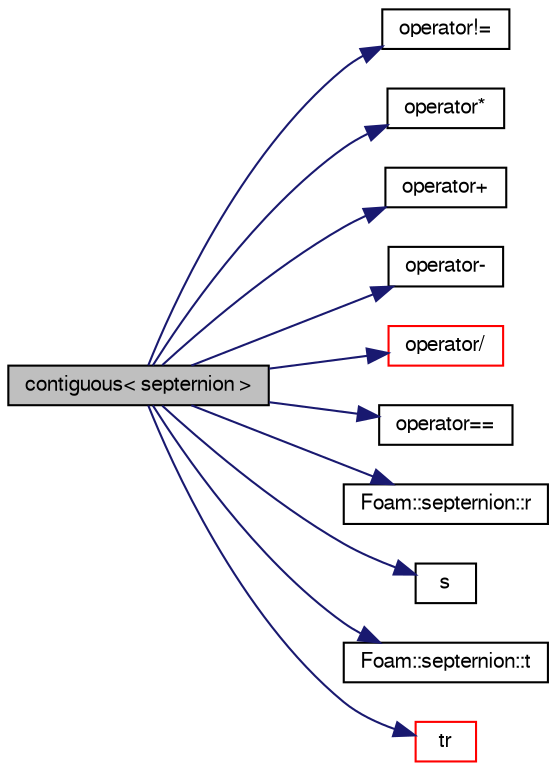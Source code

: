digraph "contiguous&lt; septernion &gt;"
{
  bgcolor="transparent";
  edge [fontname="FreeSans",fontsize="10",labelfontname="FreeSans",labelfontsize="10"];
  node [fontname="FreeSans",fontsize="10",shape=record];
  rankdir="LR";
  Node124916 [label="contiguous\< septernion \>",height=0.2,width=0.4,color="black", fillcolor="grey75", style="filled", fontcolor="black"];
  Node124916 -> Node124917 [color="midnightblue",fontsize="10",style="solid",fontname="FreeSans"];
  Node124917 [label="operator!=",height=0.2,width=0.4,color="black",URL="$a21124.html#a0a0b5e26315df48032957661a6fafb29"];
  Node124916 -> Node124918 [color="midnightblue",fontsize="10",style="solid",fontname="FreeSans"];
  Node124918 [label="operator*",height=0.2,width=0.4,color="black",URL="$a21124.html#a15867705e46b1bce7fac55b6fe080c76"];
  Node124916 -> Node124919 [color="midnightblue",fontsize="10",style="solid",fontname="FreeSans"];
  Node124919 [label="operator+",height=0.2,width=0.4,color="black",URL="$a21124.html#ac60b63d5110528516fcfeb0d8e3c43c6"];
  Node124916 -> Node124920 [color="midnightblue",fontsize="10",style="solid",fontname="FreeSans"];
  Node124920 [label="operator-",height=0.2,width=0.4,color="black",URL="$a21124.html#adf44d02f39ba0cd87c95b6dacb8e9ee4"];
  Node124916 -> Node124921 [color="midnightblue",fontsize="10",style="solid",fontname="FreeSans"];
  Node124921 [label="operator/",height=0.2,width=0.4,color="red",URL="$a21124.html#a769d1e35ce38298761b0a16d253cfd3b"];
  Node124916 -> Node124926 [color="midnightblue",fontsize="10",style="solid",fontname="FreeSans"];
  Node124926 [label="operator==",height=0.2,width=0.4,color="black",URL="$a21124.html#a28a45d2e3cca6152b024de57575abbf1"];
  Node124916 -> Node124927 [color="midnightblue",fontsize="10",style="solid",fontname="FreeSans"];
  Node124927 [label="Foam::septernion::r",height=0.2,width=0.4,color="black",URL="$a28182.html#a3f654a0f851ca1874a91504ca2e31ba4"];
  Node124916 -> Node124928 [color="midnightblue",fontsize="10",style="solid",fontname="FreeSans"];
  Node124928 [label="s",height=0.2,width=0.4,color="black",URL="$a18905.html#abb9c4233033fad2ad0206cd4adad3b9f"];
  Node124916 -> Node124929 [color="midnightblue",fontsize="10",style="solid",fontname="FreeSans"];
  Node124929 [label="Foam::septernion::t",height=0.2,width=0.4,color="black",URL="$a28182.html#ac90b4495e032d0efeb603179edc4cb8c"];
  Node124916 -> Node124930 [color="midnightblue",fontsize="10",style="solid",fontname="FreeSans"];
  Node124930 [label="tr",height=0.2,width=0.4,color="red",URL="$a21124.html#a16888f82e1accdb4c88dc9573a1dd02e"];
}
